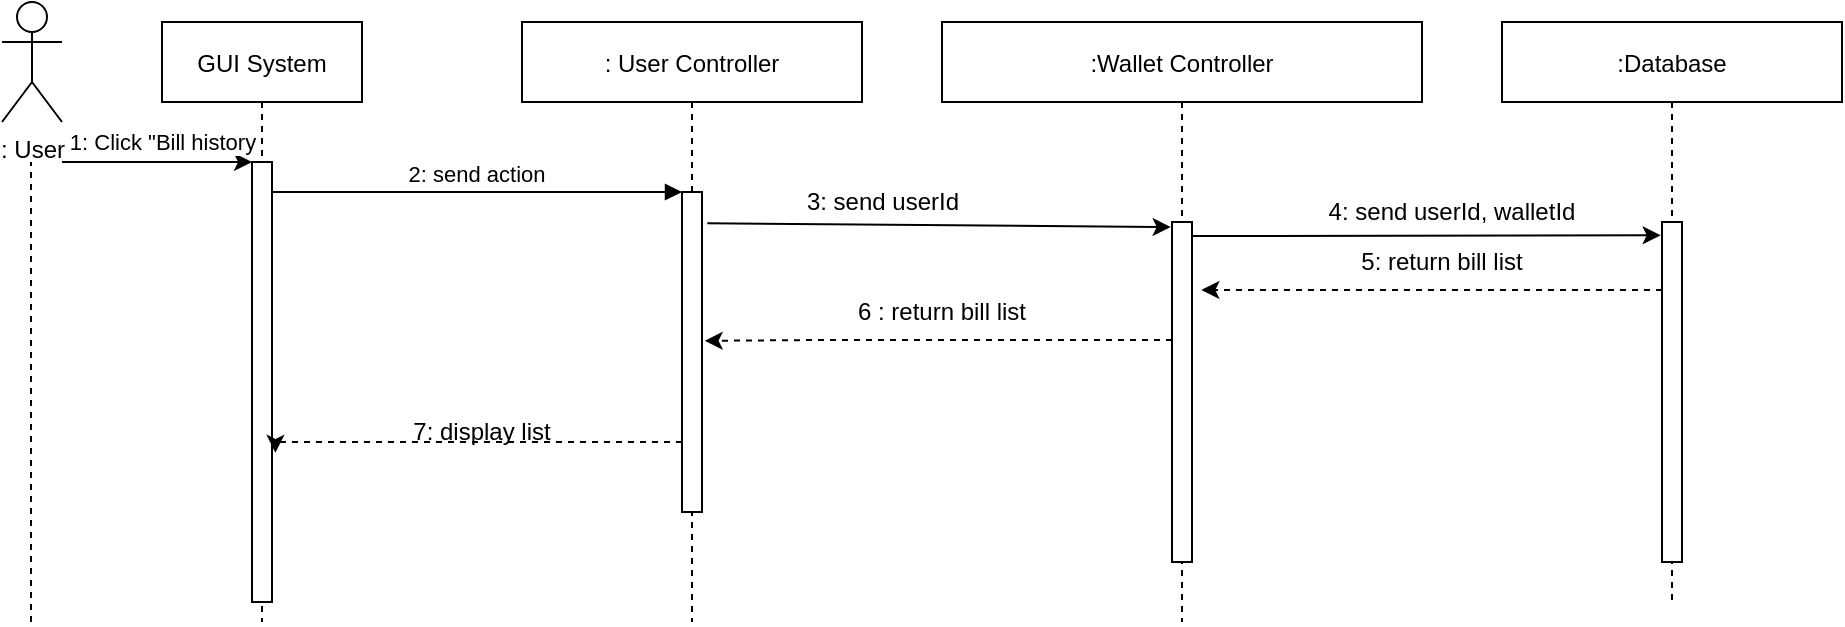 <mxfile version="20.3.0" type="device"><diagram id="FQQRVv71fAy4L-1kKGYS" name="Page-1"><mxGraphModel dx="1022" dy="501" grid="1" gridSize="10" guides="1" tooltips="1" connect="1" arrows="1" fold="1" page="1" pageScale="1" pageWidth="850" pageHeight="1100" math="0" shadow="0"><root><mxCell id="0"/><mxCell id="1" parent="0"/><mxCell id="OWAM4-tpLOY5WfAuGP3G-3" value="GUI System" style="shape=umlLifeline;perimeter=lifelinePerimeter;container=1;collapsible=0;recursiveResize=0;rounded=0;shadow=0;strokeWidth=1;" vertex="1" parent="1"><mxGeometry x="120" y="80" width="100" height="300" as="geometry"/></mxCell><mxCell id="OWAM4-tpLOY5WfAuGP3G-4" value="" style="points=[];perimeter=orthogonalPerimeter;rounded=0;shadow=0;strokeWidth=1;" vertex="1" parent="OWAM4-tpLOY5WfAuGP3G-3"><mxGeometry x="45" y="70" width="10" height="220" as="geometry"/></mxCell><mxCell id="OWAM4-tpLOY5WfAuGP3G-5" value=": User Controller" style="shape=umlLifeline;perimeter=lifelinePerimeter;container=1;collapsible=0;recursiveResize=0;rounded=0;shadow=0;strokeWidth=1;" vertex="1" parent="1"><mxGeometry x="300" y="80" width="170" height="300" as="geometry"/></mxCell><mxCell id="OWAM4-tpLOY5WfAuGP3G-6" value="" style="points=[];perimeter=orthogonalPerimeter;rounded=0;shadow=0;strokeWidth=1;" vertex="1" parent="OWAM4-tpLOY5WfAuGP3G-5"><mxGeometry x="80" y="85" width="10" height="160" as="geometry"/></mxCell><mxCell id="OWAM4-tpLOY5WfAuGP3G-41" value="7: display list" style="text;html=1;strokeColor=none;fillColor=none;align=center;verticalAlign=middle;whiteSpace=wrap;rounded=0;" vertex="1" parent="OWAM4-tpLOY5WfAuGP3G-5"><mxGeometry x="-60" y="190" width="80" height="30" as="geometry"/></mxCell><mxCell id="OWAM4-tpLOY5WfAuGP3G-9" value="2: send action" style="verticalAlign=bottom;endArrow=block;entryX=0;entryY=0;shadow=0;strokeWidth=1;" edge="1" parent="1" source="OWAM4-tpLOY5WfAuGP3G-4" target="OWAM4-tpLOY5WfAuGP3G-6"><mxGeometry relative="1" as="geometry"><mxPoint x="275" y="160" as="sourcePoint"/></mxGeometry></mxCell><mxCell id="OWAM4-tpLOY5WfAuGP3G-10" value=": User" style="shape=umlActor;verticalLabelPosition=bottom;verticalAlign=top;html=1;outlineConnect=0;" vertex="1" parent="1"><mxGeometry x="40" y="70" width="30" height="60" as="geometry"/></mxCell><mxCell id="OWAM4-tpLOY5WfAuGP3G-11" value="" style="endArrow=none;dashed=1;html=1;rounded=0;" edge="1" parent="1"><mxGeometry width="50" height="50" relative="1" as="geometry"><mxPoint x="54.5" y="380" as="sourcePoint"/><mxPoint x="54.5" y="150" as="targetPoint"/></mxGeometry></mxCell><mxCell id="OWAM4-tpLOY5WfAuGP3G-12" value=":Wallet Controller" style="shape=umlLifeline;perimeter=lifelinePerimeter;container=1;collapsible=0;recursiveResize=0;rounded=0;shadow=0;strokeWidth=1;" vertex="1" parent="1"><mxGeometry x="510" y="80" width="240" height="300" as="geometry"/></mxCell><mxCell id="OWAM4-tpLOY5WfAuGP3G-13" value="" style="points=[];perimeter=orthogonalPerimeter;rounded=0;shadow=0;strokeWidth=1;" vertex="1" parent="OWAM4-tpLOY5WfAuGP3G-12"><mxGeometry x="115" y="100" width="10" height="170" as="geometry"/></mxCell><mxCell id="OWAM4-tpLOY5WfAuGP3G-38" value="5: return bill list" style="text;html=1;strokeColor=none;fillColor=none;align=center;verticalAlign=middle;whiteSpace=wrap;rounded=0;" vertex="1" parent="OWAM4-tpLOY5WfAuGP3G-12"><mxGeometry x="200" y="105" width="100" height="30" as="geometry"/></mxCell><mxCell id="OWAM4-tpLOY5WfAuGP3G-15" value="" style="endArrow=classic;html=1;rounded=0;" edge="1" parent="1" target="OWAM4-tpLOY5WfAuGP3G-4"><mxGeometry width="50" height="50" relative="1" as="geometry"><mxPoint x="70" y="150" as="sourcePoint"/><mxPoint x="410" y="110" as="targetPoint"/></mxGeometry></mxCell><mxCell id="OWAM4-tpLOY5WfAuGP3G-16" value="1: Click &quot;Bill history" style="edgeLabel;html=1;align=center;verticalAlign=middle;resizable=0;points=[];" vertex="1" connectable="0" parent="OWAM4-tpLOY5WfAuGP3G-15"><mxGeometry x="-0.354" y="1" relative="1" as="geometry"><mxPoint x="19" y="-9" as="offset"/></mxGeometry></mxCell><mxCell id="OWAM4-tpLOY5WfAuGP3G-17" value="" style="endArrow=classic;html=1;rounded=0;entryX=-0.067;entryY=0.015;entryDx=0;entryDy=0;entryPerimeter=0;exitX=1.267;exitY=0.098;exitDx=0;exitDy=0;exitPerimeter=0;" edge="1" parent="1" source="OWAM4-tpLOY5WfAuGP3G-6" target="OWAM4-tpLOY5WfAuGP3G-13"><mxGeometry width="50" height="50" relative="1" as="geometry"><mxPoint x="390" y="170" as="sourcePoint"/><mxPoint x="410" y="110" as="targetPoint"/></mxGeometry></mxCell><mxCell id="OWAM4-tpLOY5WfAuGP3G-18" value="3: send userId" style="text;html=1;align=center;verticalAlign=middle;resizable=0;points=[];autosize=1;strokeColor=none;fillColor=none;" vertex="1" parent="1"><mxGeometry x="430" y="155" width="100" height="30" as="geometry"/></mxCell><mxCell id="OWAM4-tpLOY5WfAuGP3G-21" style="edgeStyle=orthogonalEdgeStyle;rounded=0;orthogonalLoop=1;jettySize=auto;html=1;entryX=1.133;entryY=0.465;entryDx=0;entryDy=0;entryPerimeter=0;dashed=1;" edge="1" parent="1" source="OWAM4-tpLOY5WfAuGP3G-13" target="OWAM4-tpLOY5WfAuGP3G-6"><mxGeometry relative="1" as="geometry"><Array as="points"><mxPoint x="450" y="239"/><mxPoint x="450" y="239"/></Array></mxGeometry></mxCell><mxCell id="OWAM4-tpLOY5WfAuGP3G-32" value=":Database" style="shape=umlLifeline;perimeter=lifelinePerimeter;container=1;collapsible=0;recursiveResize=0;rounded=0;shadow=0;strokeWidth=1;" vertex="1" parent="1"><mxGeometry x="790" y="80" width="170" height="290" as="geometry"/></mxCell><mxCell id="OWAM4-tpLOY5WfAuGP3G-33" value="" style="points=[];perimeter=orthogonalPerimeter;rounded=0;shadow=0;strokeWidth=1;" vertex="1" parent="OWAM4-tpLOY5WfAuGP3G-32"><mxGeometry x="80" y="100" width="10" height="170" as="geometry"/></mxCell><mxCell id="OWAM4-tpLOY5WfAuGP3G-35" style="edgeStyle=orthogonalEdgeStyle;rounded=0;orthogonalLoop=1;jettySize=auto;html=1;entryX=-0.067;entryY=0.039;entryDx=0;entryDy=0;entryPerimeter=0;" edge="1" parent="1" source="OWAM4-tpLOY5WfAuGP3G-13" target="OWAM4-tpLOY5WfAuGP3G-33"><mxGeometry relative="1" as="geometry"><Array as="points"><mxPoint x="670" y="187"/><mxPoint x="670" y="187"/></Array></mxGeometry></mxCell><mxCell id="OWAM4-tpLOY5WfAuGP3G-36" value="4: send userId, walletId" style="text;html=1;strokeColor=none;fillColor=none;align=center;verticalAlign=middle;whiteSpace=wrap;rounded=0;" vertex="1" parent="1"><mxGeometry x="700" y="160" width="130" height="30" as="geometry"/></mxCell><mxCell id="OWAM4-tpLOY5WfAuGP3G-37" style="edgeStyle=orthogonalEdgeStyle;rounded=0;orthogonalLoop=1;jettySize=auto;html=1;entryX=1.467;entryY=0.2;entryDx=0;entryDy=0;entryPerimeter=0;dashed=1;" edge="1" parent="1" source="OWAM4-tpLOY5WfAuGP3G-33" target="OWAM4-tpLOY5WfAuGP3G-13"><mxGeometry relative="1" as="geometry"><Array as="points"><mxPoint x="810" y="214"/><mxPoint x="810" y="214"/></Array></mxGeometry></mxCell><mxCell id="OWAM4-tpLOY5WfAuGP3G-39" value="6 : return bill list" style="text;html=1;strokeColor=none;fillColor=none;align=center;verticalAlign=middle;whiteSpace=wrap;rounded=0;" vertex="1" parent="1"><mxGeometry x="460" y="210" width="100" height="30" as="geometry"/></mxCell><mxCell id="OWAM4-tpLOY5WfAuGP3G-40" style="edgeStyle=orthogonalEdgeStyle;rounded=0;orthogonalLoop=1;jettySize=auto;html=1;entryX=1.167;entryY=0.661;entryDx=0;entryDy=0;entryPerimeter=0;dashed=1;" edge="1" parent="1" source="OWAM4-tpLOY5WfAuGP3G-6" target="OWAM4-tpLOY5WfAuGP3G-4"><mxGeometry relative="1" as="geometry"><Array as="points"><mxPoint x="177" y="290"/></Array></mxGeometry></mxCell></root></mxGraphModel></diagram></mxfile>